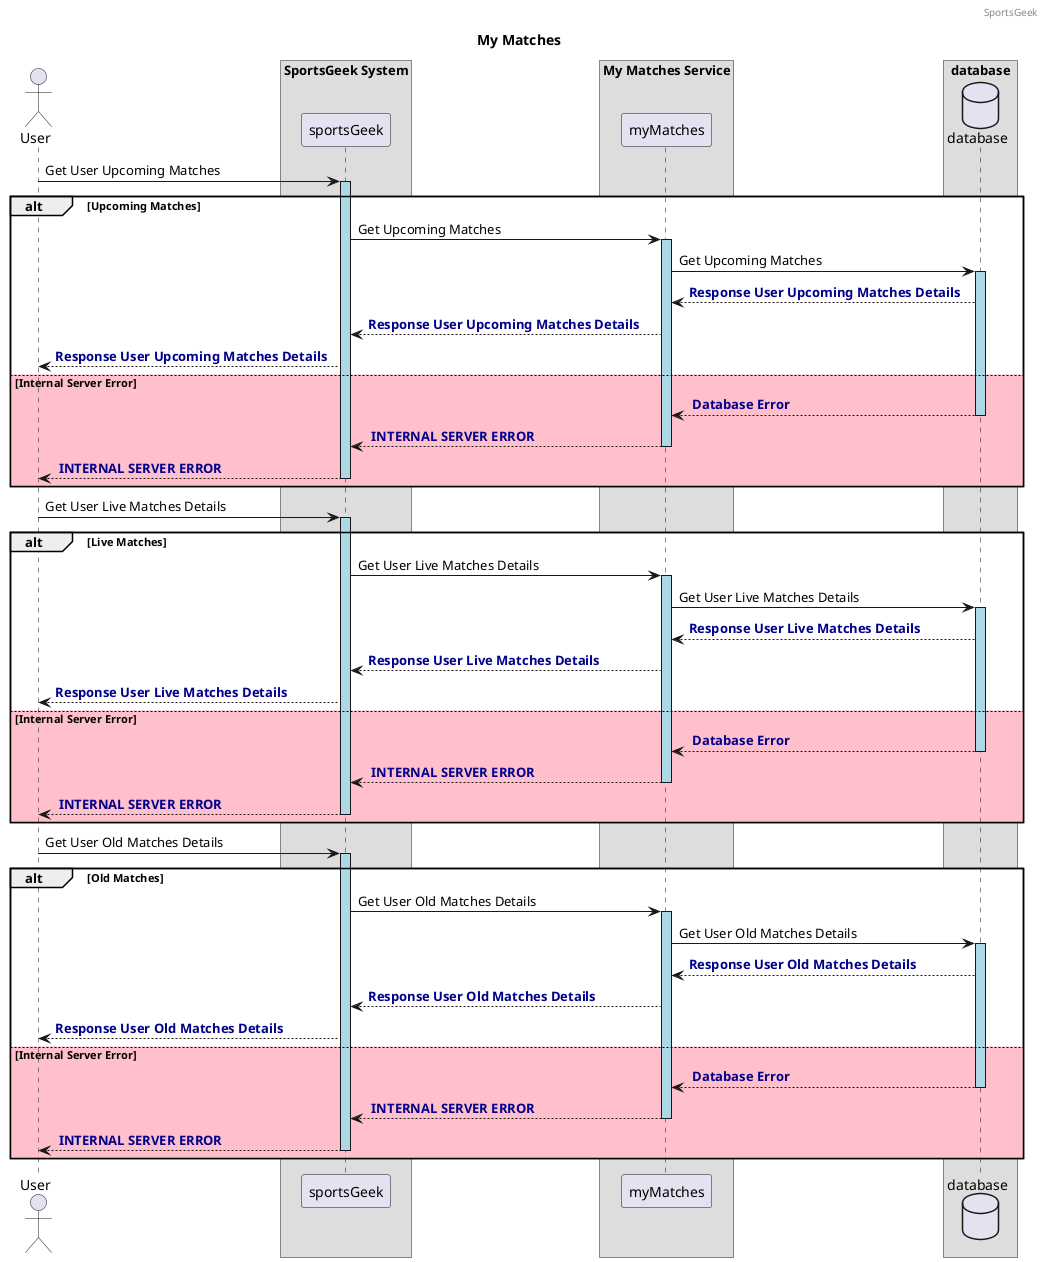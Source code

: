 @startuml
header SportsGeek
title My Matches
skinparam ParticipantPadding 10
skinparam BoxPadding 20
actor User
box "SportsGeek System"
 participant sportsGeek
end box
box "My Matches Service"
 participant myMatches
end box
box "database"
    database database
end box
User -> sportsGeek: Get User Upcoming Matches
activate sportsGeek #lightblue
alt #white Upcoming Matches
sportsGeek -> "myMatches" : Get Upcoming Matches
activate myMatches #lightblue
    myMatches -> "database" : Get Upcoming Matches
    activate "database" #lightblue
    "database" --> "myMatches" : <font color=darkblue><b>Response User Upcoming Matches Details
    "myMatches" --> "sportsGeek" : <font color=darkblue><b>Response User Upcoming Matches Details
    "sportsGeek" --> User : <font color=darkblue><b>Response User Upcoming Matches Details
else #pink Internal Server Error
"database" --> "myMatches" : <font color=darkblue><b> Database Error
deactivate "database"
"myMatches" --> "sportsGeek" : <font color=darkblue><b> INTERNAL SERVER ERROR
deactivate "myMatches"
"sportsGeek" --> User : <font color=darkblue><b> INTERNAL SERVER ERROR
deactivate "sportsGeek"
end alt

User -> sportsGeek: Get User Live Matches Details
activate sportsGeek #lightblue
alt #white Live Matches
sportsGeek -> "myMatches" : Get User Live Matches Details
activate myMatches #lightblue
    myMatches -> "database" : Get User Live Matches Details
    activate "database" #lightblue
    "database" --> "myMatches" : <font color=darkblue><b>Response User Live Matches Details
    "myMatches" --> "sportsGeek" : <font color=darkblue><b>Response User Live Matches Details
    "sportsGeek" --> User : <font color=darkblue><b>Response User Live Matches Details
else #pink Internal Server Error
"database" --> "myMatches" : <font color=darkblue><b> Database Error
deactivate "database"
"myMatches" --> "sportsGeek" : <font color=darkblue><b> INTERNAL SERVER ERROR
deactivate "myMatches"
"sportsGeek" --> User : <font color=darkblue><b> INTERNAL SERVER ERROR
deactivate "sportsGeek"
end alt


User -> sportsGeek: Get User Old Matches Details
activate sportsGeek #lightblue
alt #white Old Matches
sportsGeek -> "myMatches" : Get User Old Matches Details
activate myMatches #lightblue
    myMatches -> "database" : Get User Old Matches Details
    activate "database" #lightblue
    "database" --> "myMatches" : <font color=darkblue><b>Response User Old Matches Details
    "myMatches" --> "sportsGeek" : <font color=darkblue><b>Response User Old Matches Details
    "sportsGeek" --> User : <font color=darkblue><b>Response User Old Matches Details
else #pink Internal Server Error
"database" --> "myMatches" : <font color=darkblue><b> Database Error
deactivate "database"
"myMatches" --> "sportsGeek" : <font color=darkblue><b> INTERNAL SERVER ERROR
deactivate "myMatches"
"sportsGeek" --> User : <font color=darkblue><b> INTERNAL SERVER ERROR
deactivate "sportsGeek"
end alt
@enduml